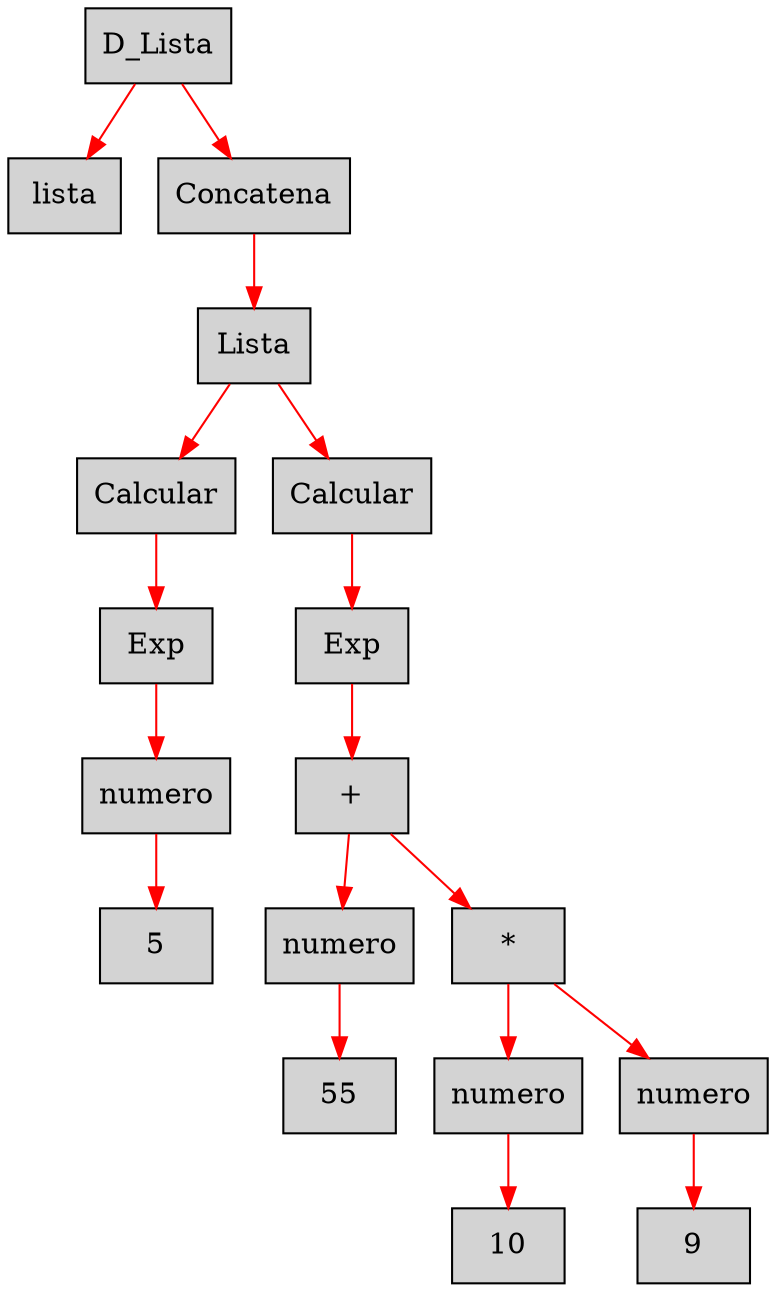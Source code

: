 digraph G {node[shape=box, style=filled]; edge[color=red]
node1205058519[label="D_Lista"];
 node1205058519->node1823140909;node1823140909[label="lista"];
 node1205058519->node405478071;node405478071[label="Concatena"];
 node405478071->node157577965;node157577965[label="Lista"];
 node157577965->node1395883285;node1395883285[label="Calcular"];
 node1395883285->node1757624538;node1757624538[label="Exp"];
 node1757624538->node679307735;node679307735[label="numero"];
 node679307735->node44336431;node44336431[label="5"];
 node157577965->node1253542843;node1253542843[label="Calcular"];
 node1253542843->node1002667999;node1002667999[label="Exp"];
 node1002667999->node2016643745;node2016643745[label="+"];
 node2016643745->node1587082613;node1587082613[label="numero"];
 node1587082613->node671369038;node671369038[label="55"];
 node2016643745->node144308246;node144308246[label="*"];
 node144308246->node1813712166;node1813712166[label="numero"];
 node1813712166->node1974562445;node1974562445[label="10"];
 node144308246->node2139453762;node2139453762[label="numero"];
 node2139453762->node949712876;node949712876[label="9"];

}
